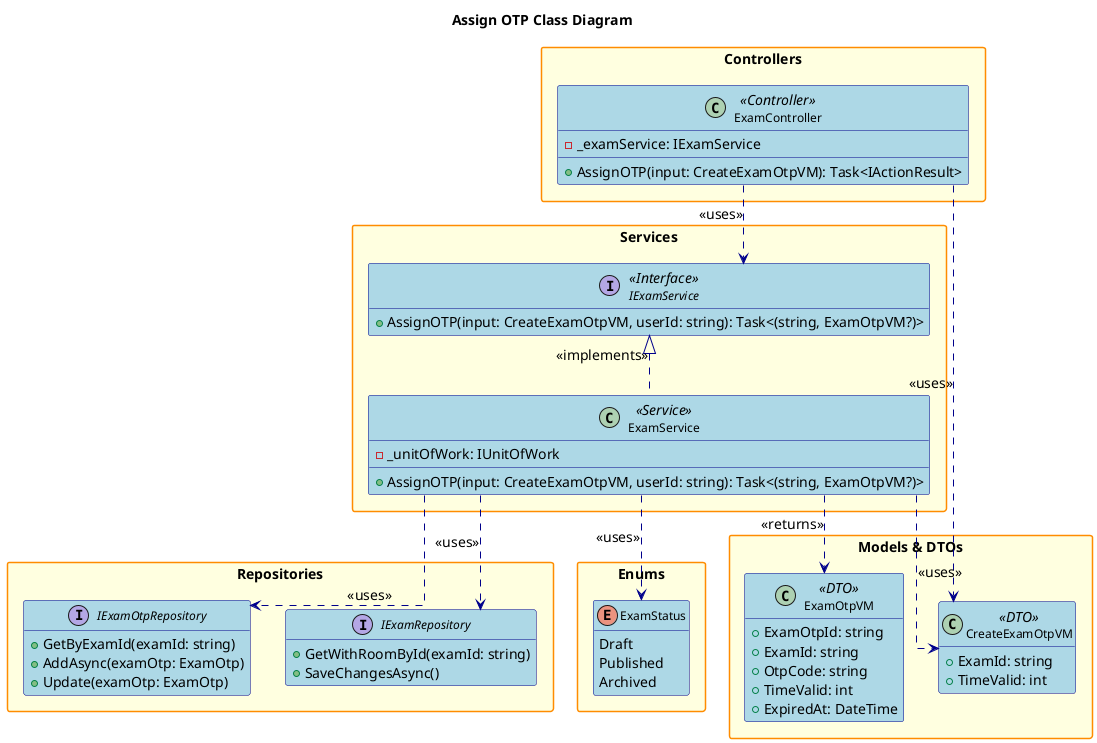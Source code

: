@startuml
' Simplified Assign OTP Class Diagram (Model + Repository)

hide empty members
skinparam packageStyle rectangle
skinparam linetype ortho
skinparam defaultFontSize 14
skinparam defaultFontName Arial
skinparam classFontSize 12
skinparam classFontName Arial
skinparam noteFontSize 11
skinparam noteFontName Arial

skinparam class {
    BackgroundColor LightBlue
    BorderColor DarkBlue
    ArrowColor DarkBlue
    FontSize 12
}

skinparam package {
    BackgroundColor LightYellow
    BorderColor DarkOrange
    FontSize 14
    FontStyle bold
}
skinparam interface {
    BackgroundColor LightGreen
    BorderColor DarkGreen
    FontSize 12
}

skinparam enum {
    BackgroundColor LightCyan
    BorderColor DarkCyan
    FontSize 12
}

title Assign OTP Class Diagram 

package "Controllers" {
    class ExamController <<Controller>> {
        - _examService: IExamService
        + AssignOTP(input: CreateExamOtpVM): Task<IActionResult>
    }
}

package "Services" {
    interface IExamService <<Interface>> {
        + AssignOTP(input: CreateExamOtpVM, userId: string): Task<(string, ExamOtpVM?)>
    }
    class ExamService <<Service>> {
        - _unitOfWork: IUnitOfWork
        + AssignOTP(input: CreateExamOtpVM, userId: string): Task<(string, ExamOtpVM?)>
    }
}

package "Repositories" {
    interface IExamRepository {
        + GetWithRoomById(examId: string)
        + SaveChangesAsync()
    }
    interface IExamOtpRepository {
        + GetByExamId(examId: string)
        + AddAsync(examOtp: ExamOtp)
        + Update(examOtp: ExamOtp)
    }
}

package "Models & DTOs" {
    class CreateExamOtpVM <<DTO>> {
        + ExamId: string
        + TimeValid: int
    }
    class ExamOtpVM <<DTO>> {
        + ExamOtpId: string
        + ExamId: string
        + OtpCode: string
        + TimeValid: int
        + ExpiredAt: DateTime
    }
}

package "Enums" {
    enum ExamStatus {
        Draft
        Published
        Archived
    }
}

' Relationships
ExamController ..> IExamService : <<uses>>
ExamController ..> CreateExamOtpVM : <<uses>>
IExamService <|.. ExamService : <<implements>>
ExamService ..> IExamRepository : <<uses>>
ExamService ..> IExamOtpRepository : <<uses>>
ExamService ..> CreateExamOtpVM : <<uses>>
ExamService ..> ExamOtpVM : <<returns>>
ExamService ..> ExamStatus : <<uses>>

@enduml